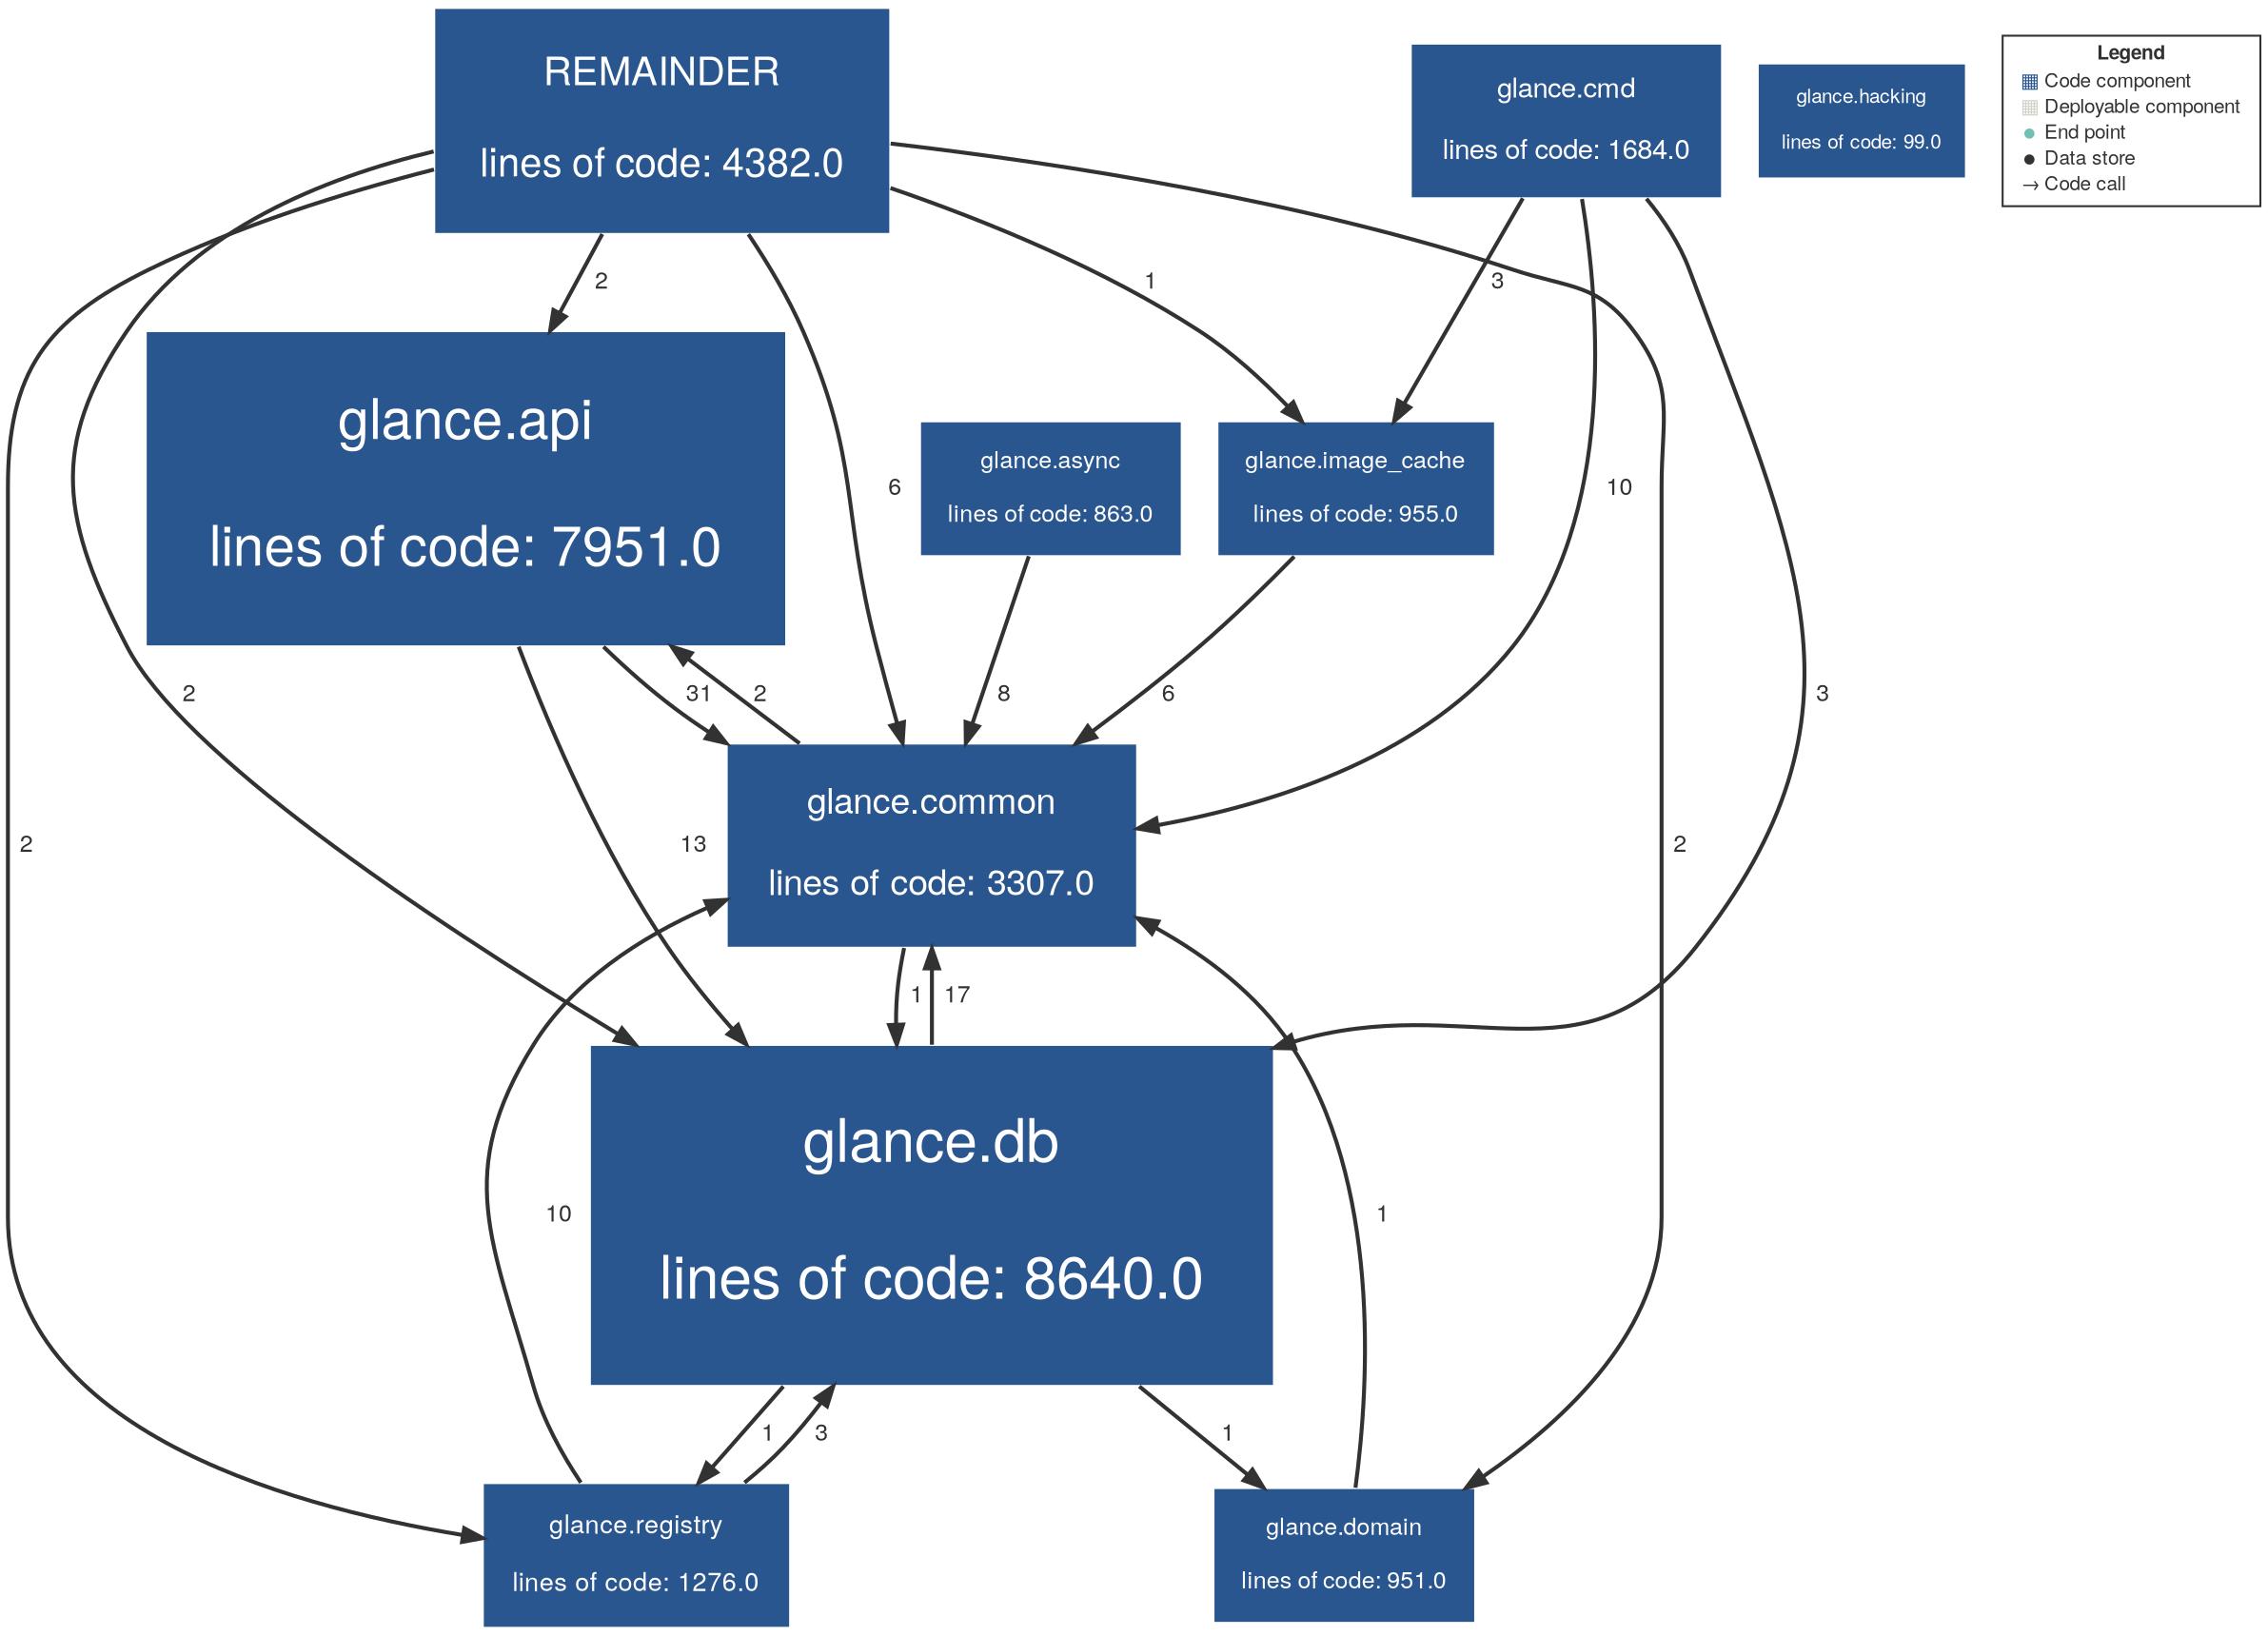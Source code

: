 digraph "Graph" {
compound=true
rankdir=TD
"REMAINDER" [ shape="box" style="filled" fillcolor="#2A568F" penwidth="1" color="#FFFFFF" fontname="Helvetica Neue" fontcolor="#FFFFFF" fontsize="20" margin="0.32" label="REMAINDER

lines of code: 4382.0" ]
"glance.api" [ shape="box" style="filled" fillcolor="#2A568F" penwidth="1" color="#FFFFFF" fontname="Helvetica Neue" fontcolor="#FFFFFF" fontsize="28" margin="0.448" label="glance.api

lines of code: 7951.0" ]
"glance.hacking" [ shape="box" style="filled" fillcolor="#2A568F" penwidth="1" color="#FFFFFF" fontname="Helvetica Neue" fontcolor="#FFFFFF" fontsize="10" margin="0.16" label="glance.hacking

lines of code: 99.0" ]
"glance.cmd" [ shape="box" style="filled" fillcolor="#2A568F" penwidth="1" color="#FFFFFF" fontname="Helvetica Neue" fontcolor="#FFFFFF" fontsize="14" margin="0.224" label="glance.cmd

lines of code: 1684.0" ]
"glance.common" [ shape="box" style="filled" fillcolor="#2A568F" penwidth="1" color="#FFFFFF" fontname="Helvetica Neue" fontcolor="#FFFFFF" fontsize="18" margin="0.28800000000000003" label="glance.common

lines of code: 3307.0" ]
"glance.db" [ shape="box" style="filled" fillcolor="#2A568F" penwidth="1" color="#FFFFFF" fontname="Helvetica Neue" fontcolor="#FFFFFF" fontsize="30" margin="0.48" label="glance.db

lines of code: 8640.0" ]
"glance.image_cache" [ shape="box" style="filled" fillcolor="#2A568F" penwidth="1" color="#FFFFFF" fontname="Helvetica Neue" fontcolor="#FFFFFF" fontsize="12" margin="0.192" label="glance.image_cache

lines of code: 955.0" ]
"glance.domain" [ shape="box" style="filled" fillcolor="#2A568F" penwidth="1" color="#FFFFFF" fontname="Helvetica Neue" fontcolor="#FFFFFF" fontsize="12" margin="0.192" label="glance.domain

lines of code: 951.0" ]
"glance.async" [ shape="box" style="filled" fillcolor="#2A568F" penwidth="1" color="#FFFFFF" fontname="Helvetica Neue" fontcolor="#FFFFFF" fontsize="12" margin="0.192" label="glance.async

lines of code: 863.0" ]
"glance.registry" [ shape="box" style="filled" fillcolor="#2A568F" penwidth="1" color="#FFFFFF" fontname="Helvetica Neue" fontcolor="#FFFFFF" fontsize="13" margin="0.20800000000000002" label="glance.registry

lines of code: 1276.0" ]
"REMAINDER" -> "glance.api" [ penwidth="2" color="#323232" fontcolor="#323232" fontname="Helvetica Neue" fontsize="12" label="  2" ]
"REMAINDER" -> "glance.common" [ penwidth="2" color="#323232" fontcolor="#323232" fontname="Helvetica Neue" fontsize="12" label="  6" ]
"REMAINDER" -> "glance.db" [ penwidth="2" color="#323232" fontcolor="#323232" fontname="Helvetica Neue" fontsize="12" label="  2" ]
"REMAINDER" -> "glance.image_cache" [ penwidth="2" color="#323232" fontcolor="#323232" fontname="Helvetica Neue" fontsize="12" label="  1" ]
"REMAINDER" -> "glance.domain" [ penwidth="2" color="#323232" fontcolor="#323232" fontname="Helvetica Neue" fontsize="12" label="  2" ]
"REMAINDER" -> "glance.registry" [ penwidth="2" color="#323232" fontcolor="#323232" fontname="Helvetica Neue" fontsize="12" label="  2" ]
"glance.api" -> "glance.common" [ penwidth="2" color="#323232" fontcolor="#323232" fontname="Helvetica Neue" fontsize="12" label="  31" ]
"glance.api" -> "glance.db" [ penwidth="2" color="#323232" fontcolor="#323232" fontname="Helvetica Neue" fontsize="12" label="  13" ]
"glance.cmd" -> "glance.common" [ penwidth="2" color="#323232" fontcolor="#323232" fontname="Helvetica Neue" fontsize="12" label="  10" ]
"glance.cmd" -> "glance.db" [ penwidth="2" color="#323232" fontcolor="#323232" fontname="Helvetica Neue" fontsize="12" label="  3" ]
"glance.cmd" -> "glance.image_cache" [ penwidth="2" color="#323232" fontcolor="#323232" fontname="Helvetica Neue" fontsize="12" label="  3" ]
"glance.common" -> "glance.api" [ penwidth="2" color="#323232" fontcolor="#323232" fontname="Helvetica Neue" fontsize="12" label="  2" ]
"glance.common" -> "glance.db" [ penwidth="2" color="#323232" fontcolor="#323232" fontname="Helvetica Neue" fontsize="12" label="  1" ]
"glance.db" -> "glance.common" [ penwidth="2" color="#323232" fontcolor="#323232" fontname="Helvetica Neue" fontsize="12" label="  17" ]
"glance.db" -> "glance.domain" [ penwidth="2" color="#323232" fontcolor="#323232" fontname="Helvetica Neue" fontsize="12" label="  1" ]
"glance.db" -> "glance.registry" [ penwidth="2" color="#323232" fontcolor="#323232" fontname="Helvetica Neue" fontsize="12" label="  1" ]
"glance.image_cache" -> "glance.common" [ penwidth="2" color="#323232" fontcolor="#323232" fontname="Helvetica Neue" fontsize="12" label="  6" ]
"glance.domain" -> "glance.common" [ penwidth="2" color="#323232" fontcolor="#323232" fontname="Helvetica Neue" fontsize="12" label="  1" ]
"glance.async" -> "glance.common" [ penwidth="2" color="#323232" fontcolor="#323232" fontname="Helvetica Neue" fontsize="12" label="  8" ]
"glance.registry" -> "glance.common" [ penwidth="2" color="#323232" fontcolor="#323232" fontname="Helvetica Neue" fontsize="12" label="  10" ]
"glance.registry" -> "glance.db" [ penwidth="2" color="#323232" fontcolor="#323232" fontname="Helvetica Neue" fontsize="12" label="  3" ]
"LEGEND" [ shape="box" style="filled" fillcolor="#FFFFFF" penwidth="1" color="#323232" fontname="Helvetica Neue" fontcolor="#323232" fontsize="10" label=<<TABLE BORDER="0" CELLPADDING="1" CELLSPACING="0">
<TR><TD COLSPAN="2"><B>Legend</B></TD></TR>
<TR><TD><FONT COLOR="#2A568F">&#9638;</FONT></TD><TD ALIGN="left">Code component</TD></TR>
<TR><TD><FONT COLOR="#D2D1C7">&#9638;</FONT></TD><TD ALIGN="left">Deployable component</TD></TR>
<TR><TD><FONT COLOR="#72C0B4">&#9679;</FONT></TD><TD ALIGN="left">End point</TD></TR>
<TR><TD><FONT COLOR="#323232">&#9679;</FONT></TD><TD ALIGN="left">Data store</TD></TR>
<TR><TD><FONT COLOR="#323232">&rarr;</FONT></TD><TD ALIGN="left">Code call</TD></TR>
</TABLE>
>  ]
}
